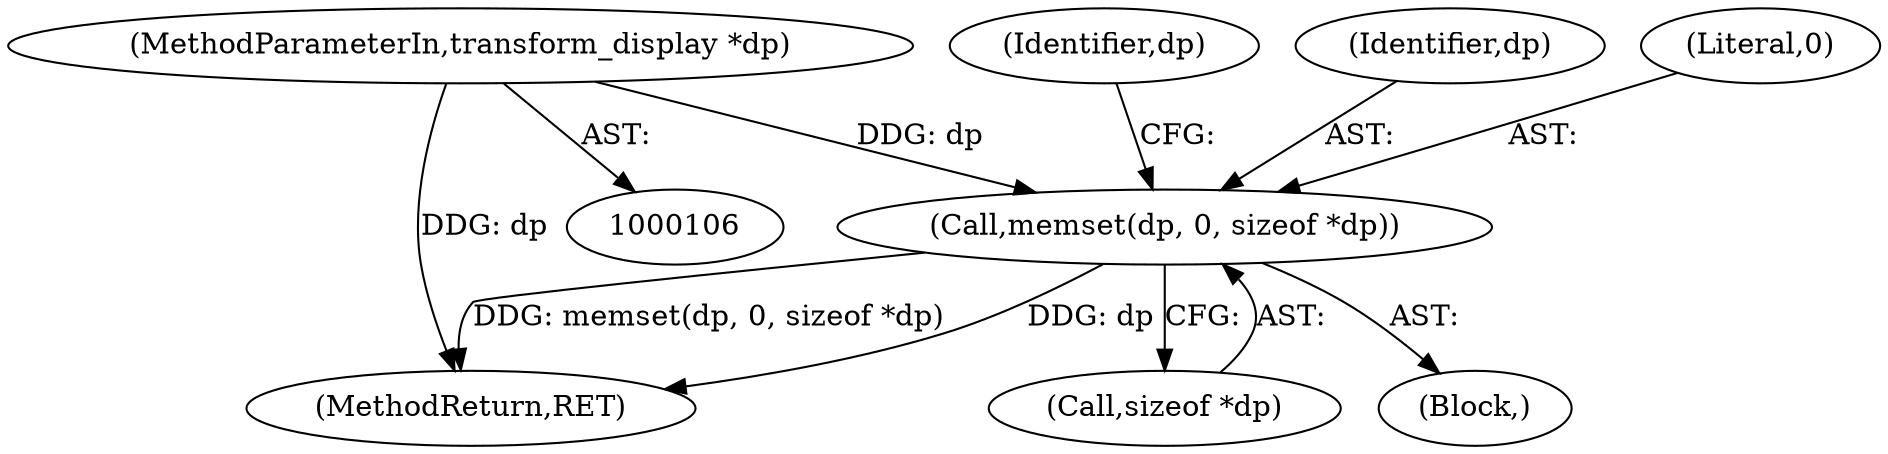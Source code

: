 digraph "0_Android_9d4853418ab2f754c2b63e091c29c5529b8b86ca_146@API" {
"1000112" [label="(Call,memset(dp, 0, sizeof *dp))"];
"1000107" [label="(MethodParameterIn,transform_display *dp)"];
"1000107" [label="(MethodParameterIn,transform_display *dp)"];
"1000111" [label="(Block,)"];
"1000121" [label="(Identifier,dp)"];
"1000113" [label="(Identifier,dp)"];
"1000152" [label="(MethodReturn,RET)"];
"1000115" [label="(Call,sizeof *dp)"];
"1000112" [label="(Call,memset(dp, 0, sizeof *dp))"];
"1000114" [label="(Literal,0)"];
"1000112" -> "1000111"  [label="AST: "];
"1000112" -> "1000115"  [label="CFG: "];
"1000113" -> "1000112"  [label="AST: "];
"1000114" -> "1000112"  [label="AST: "];
"1000115" -> "1000112"  [label="AST: "];
"1000121" -> "1000112"  [label="CFG: "];
"1000112" -> "1000152"  [label="DDG: memset(dp, 0, sizeof *dp)"];
"1000112" -> "1000152"  [label="DDG: dp"];
"1000107" -> "1000112"  [label="DDG: dp"];
"1000107" -> "1000106"  [label="AST: "];
"1000107" -> "1000152"  [label="DDG: dp"];
}
